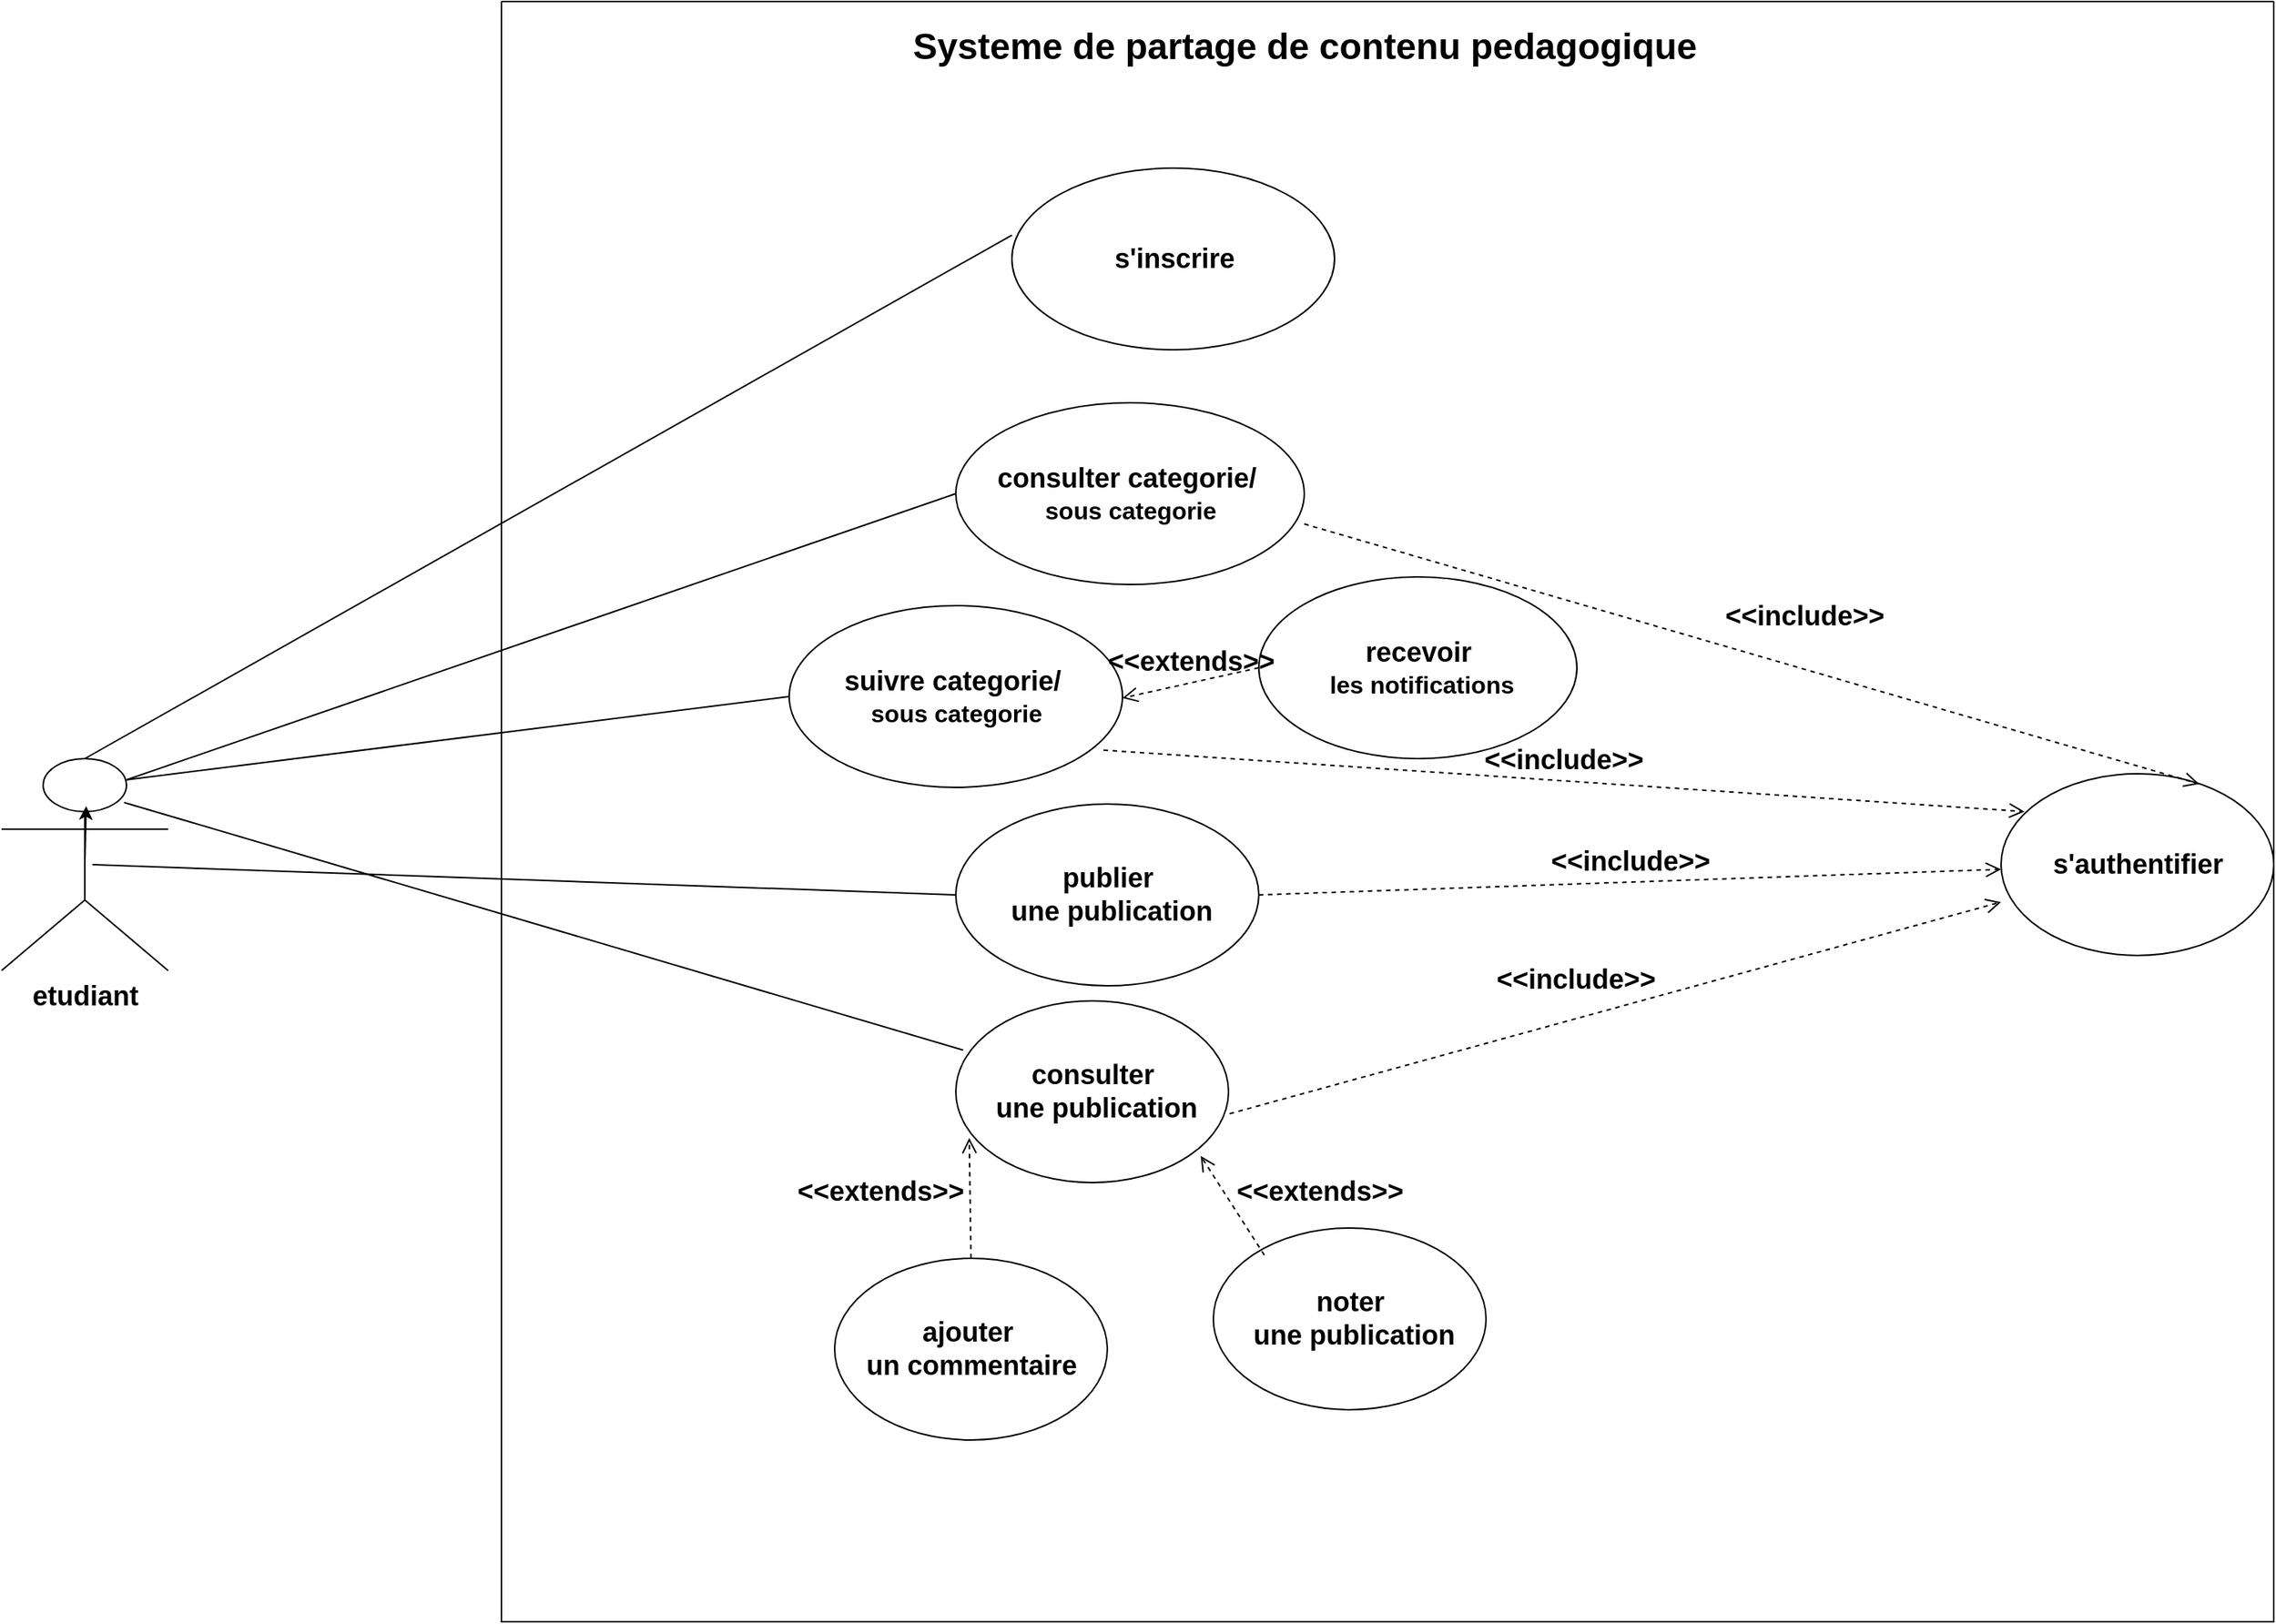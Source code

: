 <mxfile version="26.2.2">
  <diagram name="Page-1" id="VizVTErpn3KlSkKp4W6e">
    <mxGraphModel dx="2575" dy="3831" grid="1" gridSize="10" guides="1" tooltips="1" connect="1" arrows="1" fold="1" page="1" pageScale="1" pageWidth="1654" pageHeight="2336" math="0" shadow="0">
      <root>
        <mxCell id="0" />
        <mxCell id="1" parent="0" />
        <mxCell id="SPgLSMUmqTFrktkxUFNP-47" value="&lt;b&gt;&lt;font style=&quot;font-size: 18px;&quot;&gt;etudiant&lt;/font&gt;&lt;/b&gt;" style="shape=umlActor;verticalLabelPosition=bottom;verticalAlign=top;html=1;" parent="1" vertex="1">
          <mxGeometry x="110" y="-590" width="110" height="140" as="geometry" />
        </mxCell>
        <mxCell id="SPgLSMUmqTFrktkxUFNP-9" value="" style="swimlane;startSize=0;" parent="1" vertex="1">
          <mxGeometry x="440" y="-1090" width="1170" height="1070" as="geometry" />
        </mxCell>
        <mxCell id="SPgLSMUmqTFrktkxUFNP-10" value="&lt;font style=&quot;font-size: 18px;&quot;&gt;&lt;b&gt;s&#39;inscrire&lt;/b&gt;&lt;/font&gt;" style="shape=ellipse;container=1;horizontal=1;horizontalStack=0;resizeParent=1;resizeParentMax=0;resizeLast=0;html=1;dashed=0;collapsible=0;" parent="SPgLSMUmqTFrktkxUFNP-9" vertex="1">
          <mxGeometry x="337" y="110" width="213" height="120" as="geometry" />
        </mxCell>
        <mxCell id="SPgLSMUmqTFrktkxUFNP-17" value="&lt;font style=&quot;font-size: 18px;&quot;&gt;&lt;b style=&quot;&quot;&gt;consulter categorie/&amp;nbsp;&lt;/b&gt;&lt;/font&gt;&lt;div&gt;&lt;font size=&quot;3&quot;&gt;&lt;b&gt;sous categorie&lt;/b&gt;&lt;/font&gt;&lt;/div&gt;" style="shape=ellipse;container=1;horizontal=1;horizontalStack=0;resizeParent=1;resizeParentMax=0;resizeLast=0;html=1;dashed=0;collapsible=0;" parent="SPgLSMUmqTFrktkxUFNP-9" vertex="1">
          <mxGeometry x="300" y="265" width="230" height="120" as="geometry" />
        </mxCell>
        <mxCell id="SPgLSMUmqTFrktkxUFNP-18" value="&lt;font style=&quot;font-size: 18px;&quot;&gt;&lt;b&gt;suivre categorie/&amp;nbsp;&lt;/b&gt;&lt;/font&gt;&lt;div&gt;&lt;font size=&quot;3&quot;&gt;&lt;b&gt;sous categorie&lt;/b&gt;&lt;/font&gt;&lt;/div&gt;" style="shape=ellipse;container=1;horizontal=1;horizontalStack=0;resizeParent=1;resizeParentMax=0;resizeLast=0;html=1;dashed=0;collapsible=0;" parent="SPgLSMUmqTFrktkxUFNP-9" vertex="1">
          <mxGeometry x="190" y="399" width="220" height="120" as="geometry" />
        </mxCell>
        <mxCell id="SPgLSMUmqTFrktkxUFNP-19" value="&lt;b&gt;&lt;font style=&quot;font-size: 18px;&quot;&gt;publier&lt;/font&gt;&lt;/b&gt;&lt;div&gt;&lt;b&gt;&lt;font style=&quot;font-size: 18px;&quot;&gt;&amp;nbsp;une publication&lt;/font&gt;&lt;/b&gt;&lt;/div&gt;" style="shape=ellipse;container=1;horizontal=1;horizontalStack=0;resizeParent=1;resizeParentMax=0;resizeLast=0;html=1;dashed=0;collapsible=0;" parent="SPgLSMUmqTFrktkxUFNP-9" vertex="1">
          <mxGeometry x="300" y="530" width="200" height="120" as="geometry" />
        </mxCell>
        <mxCell id="SPgLSMUmqTFrktkxUFNP-20" value="&lt;font style=&quot;font-size: 18px;&quot;&gt;&lt;b&gt;consulter&lt;/b&gt;&lt;/font&gt;&lt;div&gt;&lt;font style=&quot;font-size: 18px;&quot;&gt;&lt;b&gt;&amp;nbsp;une publication&lt;/b&gt;&lt;/font&gt;&lt;/div&gt;" style="shape=ellipse;container=1;horizontal=1;horizontalStack=0;resizeParent=1;resizeParentMax=0;resizeLast=0;html=1;dashed=0;collapsible=0;" parent="SPgLSMUmqTFrktkxUFNP-9" vertex="1">
          <mxGeometry x="300" y="660" width="180" height="120" as="geometry" />
        </mxCell>
        <mxCell id="SPgLSMUmqTFrktkxUFNP-43" value="&lt;b&gt;&lt;font style=&quot;font-size: 18px;&quot;&gt;s&#39;authentifier&lt;/font&gt;&lt;/b&gt;" style="shape=ellipse;container=1;horizontal=1;horizontalStack=0;resizeParent=1;resizeParentMax=0;resizeLast=0;html=1;dashed=0;collapsible=0;" parent="SPgLSMUmqTFrktkxUFNP-9" vertex="1">
          <mxGeometry x="990" y="510" width="180" height="120" as="geometry" />
        </mxCell>
        <mxCell id="njjB-d-d2yw97Rpttcdp-1" value="&lt;b&gt;&lt;font style=&quot;font-size: 18px;&quot;&gt;noter&lt;/font&gt;&lt;/b&gt;&lt;div&gt;&lt;b&gt;&lt;font style=&quot;font-size: 18px;&quot;&gt;&amp;nbsp;une publication&lt;/font&gt;&lt;/b&gt;&lt;/div&gt;" style="shape=ellipse;container=1;horizontal=1;horizontalStack=0;resizeParent=1;resizeParentMax=0;resizeLast=0;html=1;dashed=0;collapsible=0;" parent="SPgLSMUmqTFrktkxUFNP-9" vertex="1">
          <mxGeometry x="470" y="810" width="180" height="120" as="geometry" />
        </mxCell>
        <mxCell id="njjB-d-d2yw97Rpttcdp-2" value="&lt;font style=&quot;font-size: 18px;&quot;&gt;&lt;b&gt;&amp;lt;&amp;lt;extends&amp;gt;&amp;gt;&lt;/b&gt;&lt;/font&gt;" style="endArrow=open;startArrow=none;endFill=0;startFill=0;endSize=8;html=1;verticalAlign=bottom;dashed=1;labelBackgroundColor=none;rounded=0;exitX=0.5;exitY=0;exitDx=0;exitDy=0;entryX=0.049;entryY=0.754;entryDx=0;entryDy=0;entryPerimeter=0;" parent="SPgLSMUmqTFrktkxUFNP-9" source="SPgLSMUmqTFrktkxUFNP-21" target="SPgLSMUmqTFrktkxUFNP-20" edge="1">
          <mxGeometry x="-0.223" y="60" width="160" relative="1" as="geometry">
            <mxPoint x="188.42" y="795.6" as="sourcePoint" />
            <mxPoint x="350" y="759" as="targetPoint" />
            <mxPoint as="offset" />
          </mxGeometry>
        </mxCell>
        <mxCell id="njjB-d-d2yw97Rpttcdp-3" value="&lt;font style=&quot;font-size: 18px;&quot;&gt;&lt;b&gt;&amp;lt;&amp;lt;extends&amp;gt;&amp;gt;&lt;/b&gt;&lt;/font&gt;" style="endArrow=open;startArrow=none;endFill=0;startFill=0;endSize=8;html=1;verticalAlign=bottom;dashed=1;labelBackgroundColor=none;rounded=0;exitX=0.187;exitY=0.149;exitDx=0;exitDy=0;exitPerimeter=0;entryX=0.898;entryY=0.853;entryDx=0;entryDy=0;entryPerimeter=0;" parent="SPgLSMUmqTFrktkxUFNP-9" source="njjB-d-d2yw97Rpttcdp-1" target="SPgLSMUmqTFrktkxUFNP-20" edge="1">
          <mxGeometry x="-0.901" y="-46" width="160" relative="1" as="geometry">
            <mxPoint x="349.5" y="807" as="sourcePoint" />
            <mxPoint x="460" y="770" as="targetPoint" />
            <mxPoint as="offset" />
          </mxGeometry>
        </mxCell>
        <mxCell id="njjB-d-d2yw97Rpttcdp-4" value="&lt;font style=&quot;font-size: 18px;&quot;&gt;&lt;b&gt;recevoir&lt;/b&gt;&lt;/font&gt;&lt;div&gt;&lt;font size=&quot;3&quot; style=&quot;&quot;&gt;&lt;b&gt;&amp;nbsp;les notifications&lt;/b&gt;&lt;/font&gt;&lt;/div&gt;" style="shape=ellipse;container=1;horizontal=1;horizontalStack=0;resizeParent=1;resizeParentMax=0;resizeLast=0;html=1;dashed=0;collapsible=0;" parent="SPgLSMUmqTFrktkxUFNP-9" vertex="1">
          <mxGeometry x="500" y="380" width="210" height="120" as="geometry" />
        </mxCell>
        <mxCell id="njjB-d-d2yw97Rpttcdp-5" value="&lt;font style=&quot;font-size: 18px;&quot;&gt;&lt;b&gt;&amp;lt;&amp;lt;extends&amp;gt;&amp;gt;&lt;/b&gt;&lt;/font&gt;" style="endArrow=open;startArrow=none;endFill=0;startFill=0;endSize=8;html=1;verticalAlign=bottom;dashed=1;labelBackgroundColor=none;rounded=0;exitX=0;exitY=0.5;exitDx=0;exitDy=0;entryX=1;entryY=0.5;entryDx=0;entryDy=0;" parent="SPgLSMUmqTFrktkxUFNP-9" source="njjB-d-d2yw97Rpttcdp-4" edge="1">
          <mxGeometry width="160" relative="1" as="geometry">
            <mxPoint x="470" y="497" as="sourcePoint" />
            <mxPoint x="410" y="460" as="targetPoint" />
            <Array as="points" />
          </mxGeometry>
        </mxCell>
        <mxCell id="njjB-d-d2yw97Rpttcdp-7" value="&lt;font style=&quot;font-size: 18px;&quot;&gt;&lt;b&gt;&amp;lt;&amp;lt;include&amp;gt;&amp;gt;&lt;/b&gt;&lt;/font&gt;" style="endArrow=open;startArrow=none;endFill=0;startFill=0;endSize=8;html=1;verticalAlign=bottom;dashed=1;labelBackgroundColor=none;rounded=0;entryX=0.727;entryY=0.056;entryDx=0;entryDy=0;entryPerimeter=0;exitX=1;exitY=0.667;exitDx=0;exitDy=0;exitPerimeter=0;" parent="SPgLSMUmqTFrktkxUFNP-9" source="SPgLSMUmqTFrktkxUFNP-17" target="SPgLSMUmqTFrktkxUFNP-43" edge="1">
          <mxGeometry x="0.098" y="20" width="160" relative="1" as="geometry">
            <mxPoint x="530" y="169" as="sourcePoint" />
            <mxPoint x="981" y="608" as="targetPoint" />
            <mxPoint as="offset" />
          </mxGeometry>
        </mxCell>
        <mxCell id="njjB-d-d2yw97Rpttcdp-10" value="&lt;font style=&quot;font-size: 18px;&quot;&gt;&lt;b&gt;&amp;lt;&amp;lt;include&amp;gt;&amp;gt;&lt;/b&gt;&lt;/font&gt;" style="endArrow=open;startArrow=none;endFill=0;startFill=0;endSize=8;html=1;verticalAlign=bottom;dashed=1;labelBackgroundColor=none;rounded=0;exitX=1;exitY=0.5;exitDx=0;exitDy=0;" parent="SPgLSMUmqTFrktkxUFNP-9" source="SPgLSMUmqTFrktkxUFNP-19" target="SPgLSMUmqTFrktkxUFNP-43" edge="1">
          <mxGeometry width="160" relative="1" as="geometry">
            <mxPoint x="410" y="504" as="sourcePoint" />
            <mxPoint x="930" y="679" as="targetPoint" />
          </mxGeometry>
        </mxCell>
        <mxCell id="njjB-d-d2yw97Rpttcdp-11" value="&lt;b&gt;&lt;font style=&quot;font-size: 18px;&quot;&gt;&amp;lt;&amp;lt;include&amp;gt;&amp;gt;&lt;/font&gt;&lt;/b&gt;" style="endArrow=open;startArrow=none;endFill=0;startFill=0;endSize=8;html=1;verticalAlign=bottom;dashed=1;labelBackgroundColor=none;rounded=0;exitX=1.004;exitY=0.621;exitDx=0;exitDy=0;exitPerimeter=0;" parent="SPgLSMUmqTFrktkxUFNP-9" source="SPgLSMUmqTFrktkxUFNP-20" target="SPgLSMUmqTFrktkxUFNP-43" edge="1">
          <mxGeometry x="-0.088" y="11" width="160" relative="1" as="geometry">
            <mxPoint x="420" y="514" as="sourcePoint" />
            <mxPoint x="940" y="689" as="targetPoint" />
            <mxPoint x="-1" as="offset" />
          </mxGeometry>
        </mxCell>
        <mxCell id="njjB-d-d2yw97Rpttcdp-9" value="&lt;font style=&quot;font-size: 18px;&quot;&gt;&lt;b&gt;&amp;lt;&amp;lt;include&amp;gt;&amp;gt;&lt;/b&gt;&lt;/font&gt;" style="endArrow=open;startArrow=none;endFill=0;startFill=0;endSize=8;html=1;verticalAlign=bottom;dashed=1;labelBackgroundColor=none;rounded=0;exitX=0.943;exitY=0.795;exitDx=0;exitDy=0;exitPerimeter=0;entryX=0.086;entryY=0.208;entryDx=0;entryDy=0;entryPerimeter=0;" parent="SPgLSMUmqTFrktkxUFNP-9" source="SPgLSMUmqTFrktkxUFNP-18" target="SPgLSMUmqTFrktkxUFNP-43" edge="1">
          <mxGeometry width="160" relative="1" as="geometry">
            <mxPoint x="416" y="228" as="sourcePoint" />
            <mxPoint x="840" y="659" as="targetPoint" />
          </mxGeometry>
        </mxCell>
        <mxCell id="v7yCUGAugjOf5b9RYt0d-2" value="&lt;font style=&quot;font-size: 24px;&quot;&gt;&lt;b&gt;Systeme de partage de contenu pedagogique&lt;/b&gt;&lt;/font&gt;" style="text;html=1;align=center;verticalAlign=middle;resizable=0;points=[];autosize=1;strokeColor=none;fillColor=none;" parent="SPgLSMUmqTFrktkxUFNP-9" vertex="1">
          <mxGeometry x="260" y="10" width="540" height="40" as="geometry" />
        </mxCell>
        <mxCell id="SPgLSMUmqTFrktkxUFNP-21" value="&lt;font style=&quot;font-size: 18px;&quot;&gt;&lt;b&gt;ajouter&amp;nbsp;&lt;/b&gt;&lt;/font&gt;&lt;div&gt;&lt;font style=&quot;font-size: 18px;&quot;&gt;&lt;b&gt;un commentaire&lt;/b&gt;&lt;/font&gt;&lt;/div&gt;" style="shape=ellipse;container=1;horizontal=1;horizontalStack=0;resizeParent=1;resizeParentMax=0;resizeLast=0;html=1;dashed=0;collapsible=0;" parent="SPgLSMUmqTFrktkxUFNP-9" vertex="1">
          <mxGeometry x="220" y="830" width="180" height="120" as="geometry" />
        </mxCell>
        <mxCell id="njjB-d-d2yw97Rpttcdp-27" value="" style="endArrow=none;html=1;rounded=0;entryX=0;entryY=0.369;entryDx=0;entryDy=0;entryPerimeter=0;exitX=0.5;exitY=0;exitDx=0;exitDy=0;exitPerimeter=0;" parent="1" source="SPgLSMUmqTFrktkxUFNP-47" target="SPgLSMUmqTFrktkxUFNP-10" edge="1">
          <mxGeometry width="50" height="50" relative="1" as="geometry">
            <mxPoint x="20" y="210" as="sourcePoint" />
            <mxPoint x="380" y="-380" as="targetPoint" />
          </mxGeometry>
        </mxCell>
        <mxCell id="njjB-d-d2yw97Rpttcdp-28" value="" style="endArrow=none;html=1;rounded=0;entryX=0;entryY=0.5;entryDx=0;entryDy=0;exitX=0.75;exitY=0.1;exitDx=0;exitDy=0;exitPerimeter=0;" parent="1" source="SPgLSMUmqTFrktkxUFNP-47" target="SPgLSMUmqTFrktkxUFNP-17" edge="1">
          <mxGeometry width="50" height="50" relative="1" as="geometry">
            <mxPoint x="360" y="240" as="sourcePoint" />
            <mxPoint x="620" y="-636" as="targetPoint" />
          </mxGeometry>
        </mxCell>
        <mxCell id="njjB-d-d2yw97Rpttcdp-29" value="" style="endArrow=none;html=1;rounded=0;entryX=0;entryY=0.5;entryDx=0;entryDy=0;exitX=0.75;exitY=0.1;exitDx=0;exitDy=0;exitPerimeter=0;" parent="1" source="SPgLSMUmqTFrktkxUFNP-47" target="SPgLSMUmqTFrktkxUFNP-18" edge="1">
          <mxGeometry width="50" height="50" relative="1" as="geometry">
            <mxPoint x="243" y="4" as="sourcePoint" />
            <mxPoint x="620" y="-490" as="targetPoint" />
          </mxGeometry>
        </mxCell>
        <mxCell id="njjB-d-d2yw97Rpttcdp-30" value="" style="endArrow=none;html=1;rounded=0;entryX=0;entryY=0.5;entryDx=0;entryDy=0;" parent="1" target="SPgLSMUmqTFrktkxUFNP-19" edge="1">
          <mxGeometry width="50" height="50" relative="1" as="geometry">
            <mxPoint x="170" y="-520" as="sourcePoint" />
            <mxPoint x="579" y="-313" as="targetPoint" />
          </mxGeometry>
        </mxCell>
        <mxCell id="njjB-d-d2yw97Rpttcdp-31" value="" style="endArrow=none;html=1;rounded=0;entryX=0.027;entryY=0.271;entryDx=0;entryDy=0;exitX=0.736;exitY=0.207;exitDx=0;exitDy=0;exitPerimeter=0;entryPerimeter=0;" parent="1" source="SPgLSMUmqTFrktkxUFNP-47" target="SPgLSMUmqTFrktkxUFNP-20" edge="1">
          <mxGeometry width="50" height="50" relative="1" as="geometry">
            <mxPoint x="253" y="14" as="sourcePoint" />
            <mxPoint x="620" y="-220" as="targetPoint" />
          </mxGeometry>
        </mxCell>
        <mxCell id="v7yCUGAugjOf5b9RYt0d-1" style="edgeStyle=orthogonalEdgeStyle;rounded=0;orthogonalLoop=1;jettySize=auto;html=1;exitX=0.5;exitY=0.5;exitDx=0;exitDy=0;exitPerimeter=0;entryX=0.508;entryY=0.224;entryDx=0;entryDy=0;entryPerimeter=0;" parent="1" source="SPgLSMUmqTFrktkxUFNP-47" target="SPgLSMUmqTFrktkxUFNP-47" edge="1">
          <mxGeometry relative="1" as="geometry" />
        </mxCell>
      </root>
    </mxGraphModel>
  </diagram>
</mxfile>
